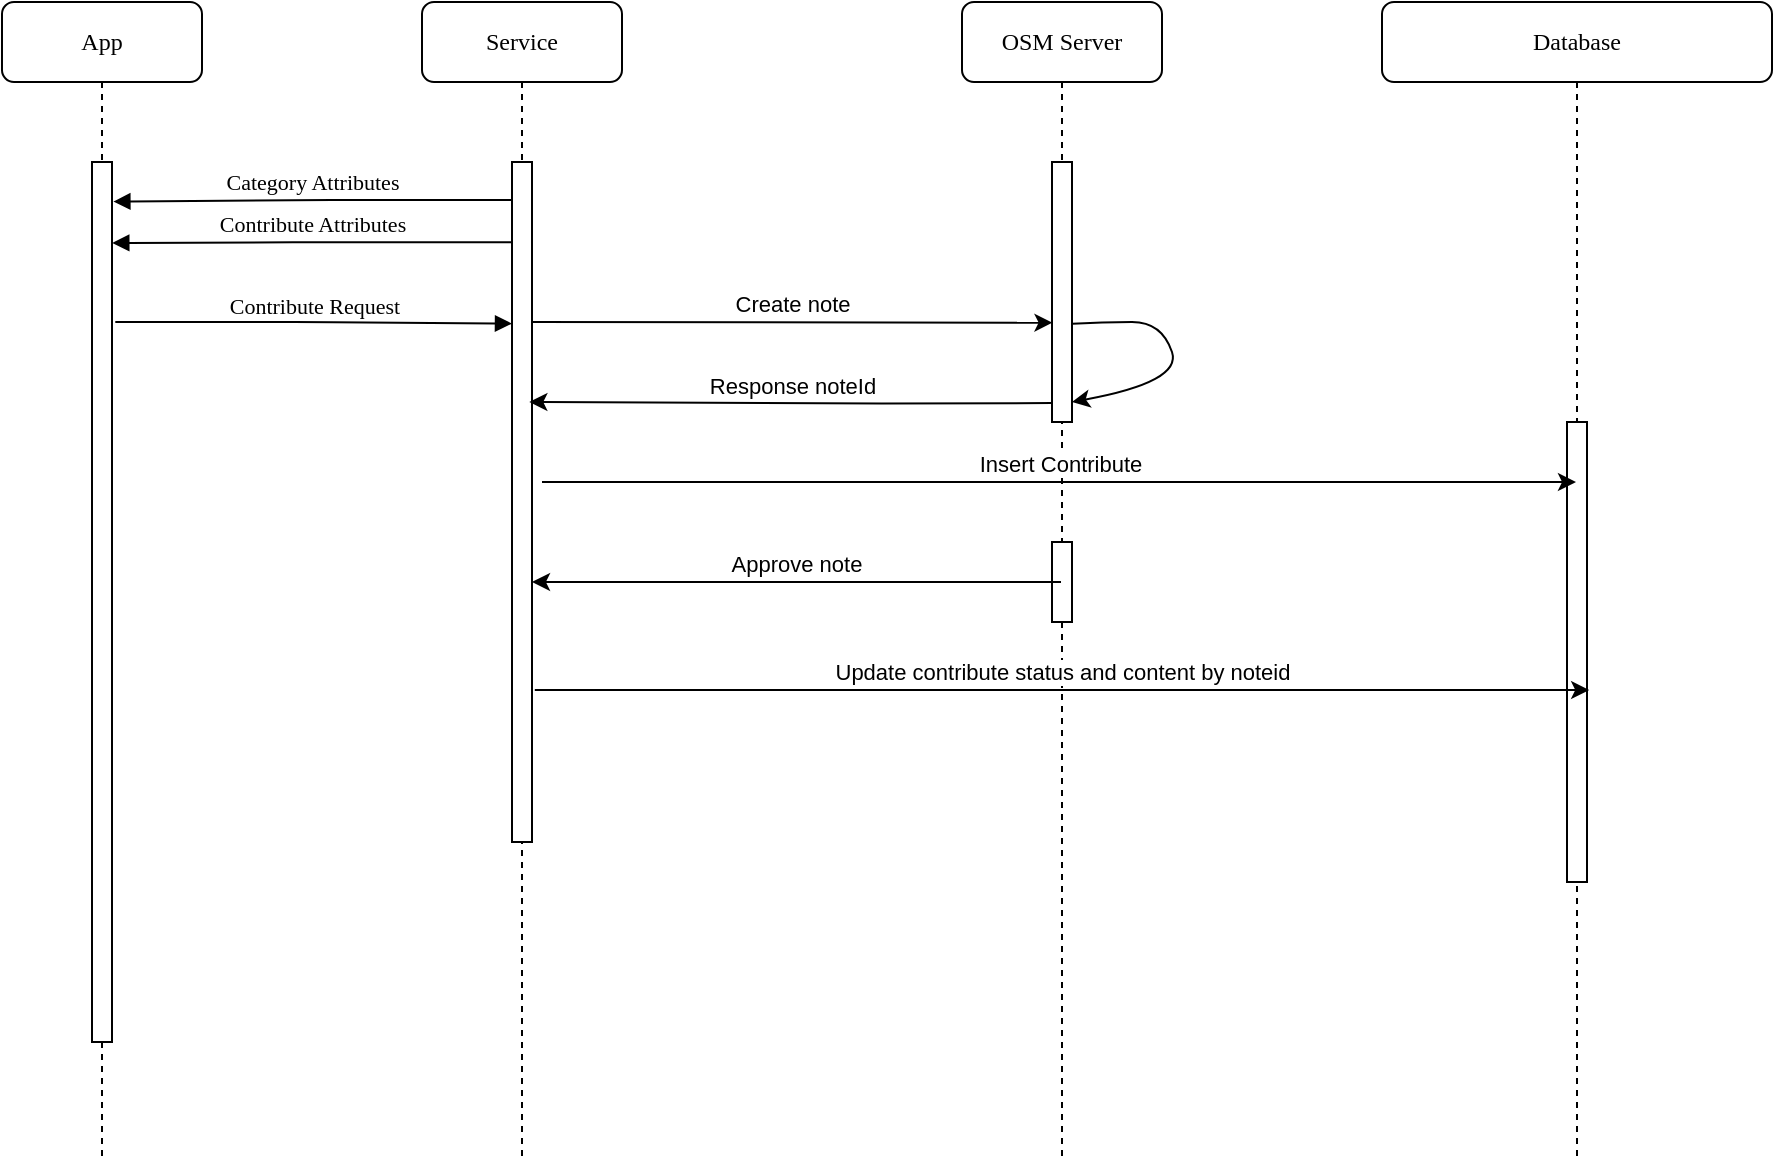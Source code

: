 <mxfile version="22.1.11" type="github">
  <diagram name="Page-1" id="13e1069c-82ec-6db2-03f1-153e76fe0fe0">
    <mxGraphModel dx="1980" dy="1123" grid="1" gridSize="10" guides="1" tooltips="1" connect="1" arrows="1" fold="1" page="1" pageScale="1" pageWidth="1100" pageHeight="850" background="none" math="0" shadow="0">
      <root>
        <mxCell id="0" />
        <mxCell id="1" parent="0" />
        <mxCell id="7baba1c4bc27f4b0-2" value="Service" style="shape=umlLifeline;perimeter=lifelinePerimeter;whiteSpace=wrap;html=1;container=1;collapsible=0;recursiveResize=0;outlineConnect=0;rounded=1;shadow=0;comic=0;labelBackgroundColor=none;strokeWidth=1;fontFamily=Verdana;fontSize=12;align=center;" parent="1" vertex="1">
          <mxGeometry x="240" y="80" width="100" height="580" as="geometry" />
        </mxCell>
        <mxCell id="7baba1c4bc27f4b0-10" value="" style="html=1;points=[];perimeter=orthogonalPerimeter;rounded=0;shadow=0;comic=0;labelBackgroundColor=none;strokeWidth=1;fontFamily=Verdana;fontSize=12;align=center;" parent="7baba1c4bc27f4b0-2" vertex="1">
          <mxGeometry x="45" y="80" width="10" height="340" as="geometry" />
        </mxCell>
        <mxCell id="UEe4cf7BscIWohJuVNuq-2" value="Contribute Request" style="html=1;verticalAlign=bottom;endArrow=block;entryX=-0.167;entryY=0.214;labelBackgroundColor=none;fontFamily=Verdana;fontSize=11;edgeStyle=elbowEdgeStyle;elbow=horizontal;entryDx=0;entryDy=0;entryPerimeter=0;exitX=0.998;exitY=0.135;exitDx=0;exitDy=0;exitPerimeter=0;" edge="1" parent="7baba1c4bc27f4b0-2">
          <mxGeometry x="0.004" relative="1" as="geometry">
            <mxPoint x="-153.35" y="160.0" as="sourcePoint" />
            <mxPoint x="45.0" y="160.82" as="targetPoint" />
            <mxPoint as="offset" />
          </mxGeometry>
        </mxCell>
        <mxCell id="7baba1c4bc27f4b0-3" value="OSM Server" style="shape=umlLifeline;perimeter=lifelinePerimeter;whiteSpace=wrap;html=1;container=1;collapsible=0;recursiveResize=0;outlineConnect=0;rounded=1;shadow=0;comic=0;labelBackgroundColor=none;strokeWidth=1;fontFamily=Verdana;fontSize=12;align=center;" parent="1" vertex="1">
          <mxGeometry x="510" y="80" width="100" height="580" as="geometry" />
        </mxCell>
        <mxCell id="7baba1c4bc27f4b0-13" value="" style="html=1;points=[];perimeter=orthogonalPerimeter;rounded=0;shadow=0;comic=0;labelBackgroundColor=none;strokeWidth=1;fontFamily=Verdana;fontSize=12;align=center;" parent="7baba1c4bc27f4b0-3" vertex="1">
          <mxGeometry x="45" y="80" width="10" height="130" as="geometry" />
        </mxCell>
        <mxCell id="UEe4cf7BscIWohJuVNuq-8" value="" style="curved=1;endArrow=classic;html=1;rounded=0;exitX=1.012;exitY=0.622;exitDx=0;exitDy=0;exitPerimeter=0;" edge="1" parent="7baba1c4bc27f4b0-3" source="7baba1c4bc27f4b0-13">
          <mxGeometry width="50" height="50" relative="1" as="geometry">
            <mxPoint x="140" y="150" as="sourcePoint" />
            <mxPoint x="55" y="200" as="targetPoint" />
            <Array as="points">
              <mxPoint x="70" y="160" />
              <mxPoint x="100" y="160" />
              <mxPoint x="110" y="190" />
            </Array>
          </mxGeometry>
        </mxCell>
        <mxCell id="UEe4cf7BscIWohJuVNuq-10" value="" style="html=1;points=[];perimeter=orthogonalPerimeter;rounded=0;shadow=0;comic=0;labelBackgroundColor=none;strokeWidth=1;fontFamily=Verdana;fontSize=12;align=center;" vertex="1" parent="7baba1c4bc27f4b0-3">
          <mxGeometry x="45" y="270" width="10" height="40" as="geometry" />
        </mxCell>
        <mxCell id="7baba1c4bc27f4b0-4" value="Database" style="shape=umlLifeline;perimeter=lifelinePerimeter;whiteSpace=wrap;html=1;container=1;collapsible=0;recursiveResize=0;outlineConnect=0;rounded=1;shadow=0;comic=0;labelBackgroundColor=none;strokeWidth=1;fontFamily=Verdana;fontSize=12;align=center;" parent="1" vertex="1">
          <mxGeometry x="720" y="80" width="195" height="580" as="geometry" />
        </mxCell>
        <mxCell id="7baba1c4bc27f4b0-16" value="" style="html=1;points=[];perimeter=orthogonalPerimeter;rounded=0;shadow=0;comic=0;labelBackgroundColor=none;strokeWidth=1;fontFamily=Verdana;fontSize=12;align=center;" parent="7baba1c4bc27f4b0-4" vertex="1">
          <mxGeometry x="92.5" y="210" width="10" height="230" as="geometry" />
        </mxCell>
        <mxCell id="7baba1c4bc27f4b0-8" value="App" style="shape=umlLifeline;perimeter=lifelinePerimeter;whiteSpace=wrap;html=1;container=1;collapsible=0;recursiveResize=0;outlineConnect=0;rounded=1;shadow=0;comic=0;labelBackgroundColor=none;strokeWidth=1;fontFamily=Verdana;fontSize=12;align=center;" parent="1" vertex="1">
          <mxGeometry x="30" y="80" width="100" height="580" as="geometry" />
        </mxCell>
        <mxCell id="7baba1c4bc27f4b0-9" value="" style="html=1;points=[];perimeter=orthogonalPerimeter;rounded=0;shadow=0;comic=0;labelBackgroundColor=none;strokeWidth=1;fontFamily=Verdana;fontSize=12;align=center;" parent="7baba1c4bc27f4b0-8" vertex="1">
          <mxGeometry x="45" y="80" width="10" height="440" as="geometry" />
        </mxCell>
        <mxCell id="7baba1c4bc27f4b0-11" value="Category Attributes" style="html=1;verticalAlign=bottom;endArrow=block;labelBackgroundColor=none;fontFamily=Verdana;fontSize=11;edgeStyle=elbowEdgeStyle;elbow=horizontal;exitX=-0.026;exitY=0.056;exitDx=0;exitDy=0;exitPerimeter=0;entryX=1.069;entryY=0.045;entryDx=0;entryDy=0;entryPerimeter=0;" parent="1" source="7baba1c4bc27f4b0-10" target="7baba1c4bc27f4b0-9" edge="1">
          <mxGeometry relative="1" as="geometry">
            <mxPoint x="282" y="204" as="sourcePoint" />
            <mxPoint x="160" y="200" as="targetPoint" />
            <Array as="points" />
          </mxGeometry>
        </mxCell>
        <mxCell id="UEe4cf7BscIWohJuVNuq-3" value="Contribute Attributes" style="html=1;verticalAlign=bottom;endArrow=block;labelBackgroundColor=none;fontFamily=Verdana;fontSize=11;edgeStyle=elbowEdgeStyle;elbow=horizontal;entryX=1.014;entryY=0.092;entryDx=0;entryDy=0;entryPerimeter=0;exitX=0.044;exitY=0.118;exitDx=0;exitDy=0;exitPerimeter=0;" edge="1" parent="1" source="7baba1c4bc27f4b0-10" target="7baba1c4bc27f4b0-9">
          <mxGeometry relative="1" as="geometry">
            <mxPoint x="290" y="200" as="sourcePoint" />
            <mxPoint x="90" y="200" as="targetPoint" />
            <Array as="points" />
          </mxGeometry>
        </mxCell>
        <mxCell id="UEe4cf7BscIWohJuVNuq-4" value="Create note" style="endArrow=classic;html=1;rounded=0;exitX=1.048;exitY=0.389;exitDx=0;exitDy=0;exitPerimeter=0;verticalAlign=bottom;entryX=0.024;entryY=0.618;entryDx=0;entryDy=0;entryPerimeter=0;" edge="1" parent="1" target="7baba1c4bc27f4b0-13">
          <mxGeometry width="50" height="50" relative="1" as="geometry">
            <mxPoint x="295" y="240.0" as="sourcePoint" />
            <mxPoint x="550" y="240" as="targetPoint" />
          </mxGeometry>
        </mxCell>
        <mxCell id="UEe4cf7BscIWohJuVNuq-5" value="Response noteId" style="endArrow=classic;html=1;rounded=0;entryX=0.867;entryY=0.475;entryDx=0;entryDy=0;entryPerimeter=0;exitX=0.003;exitY=0.915;exitDx=0;exitDy=0;exitPerimeter=0;verticalAlign=bottom;" edge="1" parent="1">
          <mxGeometry width="50" height="50" relative="1" as="geometry">
            <mxPoint x="555.03" y="280.55" as="sourcePoint" />
            <mxPoint x="293.67" y="280" as="targetPoint" />
            <Array as="points">
              <mxPoint x="470" y="280.75" />
            </Array>
          </mxGeometry>
        </mxCell>
        <mxCell id="UEe4cf7BscIWohJuVNuq-9" value="Insert Contribute" style="endArrow=classic;html=1;rounded=0;verticalAlign=bottom;" edge="1" parent="1">
          <mxGeometry width="50" height="50" relative="1" as="geometry">
            <mxPoint x="300" y="320" as="sourcePoint" />
            <mxPoint x="817.0" y="320" as="targetPoint" />
          </mxGeometry>
        </mxCell>
        <mxCell id="UEe4cf7BscIWohJuVNuq-11" value="Approve note" style="endArrow=classic;html=1;rounded=0;verticalAlign=bottom;" edge="1" parent="1" source="7baba1c4bc27f4b0-3" target="7baba1c4bc27f4b0-10">
          <mxGeometry width="50" height="50" relative="1" as="geometry">
            <mxPoint x="600" y="390" as="sourcePoint" />
            <mxPoint x="300" y="370" as="targetPoint" />
          </mxGeometry>
        </mxCell>
        <mxCell id="UEe4cf7BscIWohJuVNuq-12" value="Update contribute status and content by noteid" style="endArrow=classic;html=1;rounded=0;verticalAlign=bottom;" edge="1" parent="1">
          <mxGeometry width="50" height="50" relative="1" as="geometry">
            <mxPoint x="296.4" y="424.0" as="sourcePoint" />
            <mxPoint x="823.59" y="424.0" as="targetPoint" />
          </mxGeometry>
        </mxCell>
      </root>
    </mxGraphModel>
  </diagram>
</mxfile>
